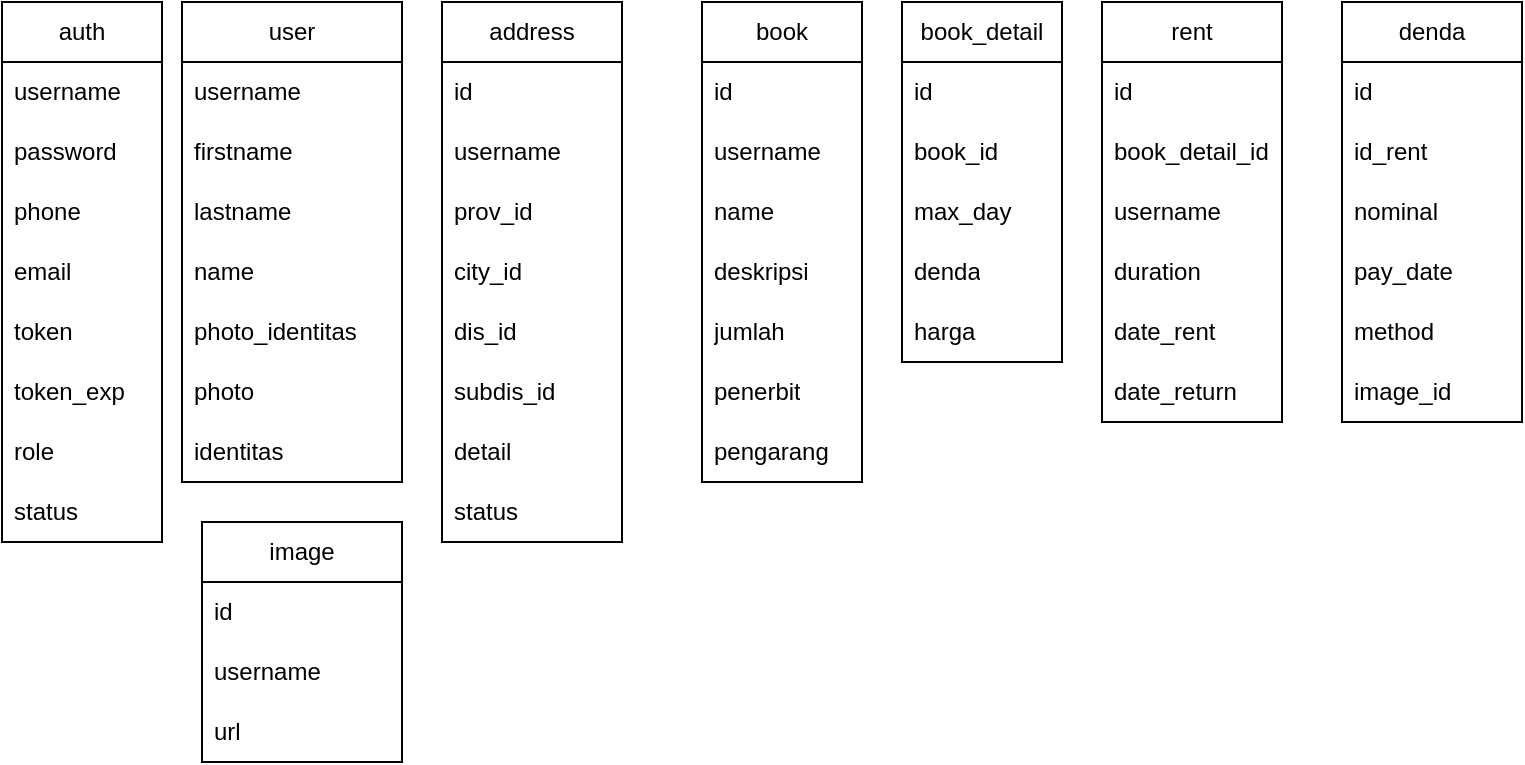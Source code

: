 <mxfile version="21.6.2" type="github">
  <diagram name="Page-1" id="vNXiYWiXoL0GvIn4Axr1">
    <mxGraphModel dx="794" dy="458" grid="1" gridSize="10" guides="1" tooltips="1" connect="1" arrows="1" fold="1" page="1" pageScale="1" pageWidth="850" pageHeight="1100" math="0" shadow="0">
      <root>
        <mxCell id="0" />
        <mxCell id="1" parent="0" />
        <mxCell id="i-gcDAGbJFq-N2YcUEPf-6" value="auth" style="swimlane;fontStyle=0;childLayout=stackLayout;horizontal=1;startSize=30;horizontalStack=0;resizeParent=1;resizeParentMax=0;resizeLast=0;collapsible=1;marginBottom=0;whiteSpace=wrap;html=1;" vertex="1" parent="1">
          <mxGeometry x="30" y="10" width="80" height="270" as="geometry" />
        </mxCell>
        <mxCell id="i-gcDAGbJFq-N2YcUEPf-7" value="username" style="text;strokeColor=none;fillColor=none;align=left;verticalAlign=middle;spacingLeft=4;spacingRight=4;overflow=hidden;points=[[0,0.5],[1,0.5]];portConstraint=eastwest;rotatable=0;whiteSpace=wrap;html=1;" vertex="1" parent="i-gcDAGbJFq-N2YcUEPf-6">
          <mxGeometry y="30" width="80" height="30" as="geometry" />
        </mxCell>
        <mxCell id="i-gcDAGbJFq-N2YcUEPf-8" value="password" style="text;strokeColor=none;fillColor=none;align=left;verticalAlign=middle;spacingLeft=4;spacingRight=4;overflow=hidden;points=[[0,0.5],[1,0.5]];portConstraint=eastwest;rotatable=0;whiteSpace=wrap;html=1;" vertex="1" parent="i-gcDAGbJFq-N2YcUEPf-6">
          <mxGeometry y="60" width="80" height="30" as="geometry" />
        </mxCell>
        <mxCell id="i-gcDAGbJFq-N2YcUEPf-9" value="phone" style="text;strokeColor=none;fillColor=none;align=left;verticalAlign=middle;spacingLeft=4;spacingRight=4;overflow=hidden;points=[[0,0.5],[1,0.5]];portConstraint=eastwest;rotatable=0;whiteSpace=wrap;html=1;" vertex="1" parent="i-gcDAGbJFq-N2YcUEPf-6">
          <mxGeometry y="90" width="80" height="30" as="geometry" />
        </mxCell>
        <mxCell id="i-gcDAGbJFq-N2YcUEPf-11" value="email" style="text;strokeColor=none;fillColor=none;align=left;verticalAlign=middle;spacingLeft=4;spacingRight=4;overflow=hidden;points=[[0,0.5],[1,0.5]];portConstraint=eastwest;rotatable=0;whiteSpace=wrap;html=1;" vertex="1" parent="i-gcDAGbJFq-N2YcUEPf-6">
          <mxGeometry y="120" width="80" height="30" as="geometry" />
        </mxCell>
        <mxCell id="i-gcDAGbJFq-N2YcUEPf-12" value="token" style="text;strokeColor=none;fillColor=none;align=left;verticalAlign=middle;spacingLeft=4;spacingRight=4;overflow=hidden;points=[[0,0.5],[1,0.5]];portConstraint=eastwest;rotatable=0;whiteSpace=wrap;html=1;" vertex="1" parent="i-gcDAGbJFq-N2YcUEPf-6">
          <mxGeometry y="150" width="80" height="30" as="geometry" />
        </mxCell>
        <mxCell id="i-gcDAGbJFq-N2YcUEPf-13" value="token_exp" style="text;strokeColor=none;fillColor=none;align=left;verticalAlign=middle;spacingLeft=4;spacingRight=4;overflow=hidden;points=[[0,0.5],[1,0.5]];portConstraint=eastwest;rotatable=0;whiteSpace=wrap;html=1;" vertex="1" parent="i-gcDAGbJFq-N2YcUEPf-6">
          <mxGeometry y="180" width="80" height="30" as="geometry" />
        </mxCell>
        <mxCell id="i-gcDAGbJFq-N2YcUEPf-21" value="role" style="text;strokeColor=none;fillColor=none;align=left;verticalAlign=middle;spacingLeft=4;spacingRight=4;overflow=hidden;points=[[0,0.5],[1,0.5]];portConstraint=eastwest;rotatable=0;whiteSpace=wrap;html=1;" vertex="1" parent="i-gcDAGbJFq-N2YcUEPf-6">
          <mxGeometry y="210" width="80" height="30" as="geometry" />
        </mxCell>
        <mxCell id="i-gcDAGbJFq-N2YcUEPf-30" value="status" style="text;strokeColor=none;fillColor=none;align=left;verticalAlign=middle;spacingLeft=4;spacingRight=4;overflow=hidden;points=[[0,0.5],[1,0.5]];portConstraint=eastwest;rotatable=0;whiteSpace=wrap;html=1;" vertex="1" parent="i-gcDAGbJFq-N2YcUEPf-6">
          <mxGeometry y="240" width="80" height="30" as="geometry" />
        </mxCell>
        <mxCell id="i-gcDAGbJFq-N2YcUEPf-32" value="user" style="swimlane;fontStyle=0;childLayout=stackLayout;horizontal=1;startSize=30;horizontalStack=0;resizeParent=1;resizeParentMax=0;resizeLast=0;collapsible=1;marginBottom=0;whiteSpace=wrap;html=1;" vertex="1" parent="1">
          <mxGeometry x="120" y="10" width="110" height="240" as="geometry" />
        </mxCell>
        <mxCell id="i-gcDAGbJFq-N2YcUEPf-33" value="username" style="text;strokeColor=none;fillColor=none;align=left;verticalAlign=middle;spacingLeft=4;spacingRight=4;overflow=hidden;points=[[0,0.5],[1,0.5]];portConstraint=eastwest;rotatable=0;whiteSpace=wrap;html=1;" vertex="1" parent="i-gcDAGbJFq-N2YcUEPf-32">
          <mxGeometry y="30" width="110" height="30" as="geometry" />
        </mxCell>
        <mxCell id="i-gcDAGbJFq-N2YcUEPf-34" value="firstname" style="text;strokeColor=none;fillColor=none;align=left;verticalAlign=middle;spacingLeft=4;spacingRight=4;overflow=hidden;points=[[0,0.5],[1,0.5]];portConstraint=eastwest;rotatable=0;whiteSpace=wrap;html=1;" vertex="1" parent="i-gcDAGbJFq-N2YcUEPf-32">
          <mxGeometry y="60" width="110" height="30" as="geometry" />
        </mxCell>
        <mxCell id="i-gcDAGbJFq-N2YcUEPf-35" value="lastname" style="text;strokeColor=none;fillColor=none;align=left;verticalAlign=middle;spacingLeft=4;spacingRight=4;overflow=hidden;points=[[0,0.5],[1,0.5]];portConstraint=eastwest;rotatable=0;whiteSpace=wrap;html=1;" vertex="1" parent="i-gcDAGbJFq-N2YcUEPf-32">
          <mxGeometry y="90" width="110" height="30" as="geometry" />
        </mxCell>
        <mxCell id="i-gcDAGbJFq-N2YcUEPf-36" value="name" style="text;strokeColor=none;fillColor=none;align=left;verticalAlign=middle;spacingLeft=4;spacingRight=4;overflow=hidden;points=[[0,0.5],[1,0.5]];portConstraint=eastwest;rotatable=0;whiteSpace=wrap;html=1;" vertex="1" parent="i-gcDAGbJFq-N2YcUEPf-32">
          <mxGeometry y="120" width="110" height="30" as="geometry" />
        </mxCell>
        <mxCell id="i-gcDAGbJFq-N2YcUEPf-104" value="photo_identitas" style="text;strokeColor=none;fillColor=none;align=left;verticalAlign=middle;spacingLeft=4;spacingRight=4;overflow=hidden;points=[[0,0.5],[1,0.5]];portConstraint=eastwest;rotatable=0;whiteSpace=wrap;html=1;" vertex="1" parent="i-gcDAGbJFq-N2YcUEPf-32">
          <mxGeometry y="150" width="110" height="30" as="geometry" />
        </mxCell>
        <mxCell id="i-gcDAGbJFq-N2YcUEPf-47" value="photo" style="text;strokeColor=none;fillColor=none;align=left;verticalAlign=middle;spacingLeft=4;spacingRight=4;overflow=hidden;points=[[0,0.5],[1,0.5]];portConstraint=eastwest;rotatable=0;whiteSpace=wrap;html=1;" vertex="1" parent="i-gcDAGbJFq-N2YcUEPf-32">
          <mxGeometry y="180" width="110" height="30" as="geometry" />
        </mxCell>
        <mxCell id="i-gcDAGbJFq-N2YcUEPf-105" value="identitas" style="text;strokeColor=none;fillColor=none;align=left;verticalAlign=middle;spacingLeft=4;spacingRight=4;overflow=hidden;points=[[0,0.5],[1,0.5]];portConstraint=eastwest;rotatable=0;whiteSpace=wrap;html=1;" vertex="1" parent="i-gcDAGbJFq-N2YcUEPf-32">
          <mxGeometry y="210" width="110" height="30" as="geometry" />
        </mxCell>
        <mxCell id="i-gcDAGbJFq-N2YcUEPf-38" value="address" style="swimlane;fontStyle=0;childLayout=stackLayout;horizontal=1;startSize=30;horizontalStack=0;resizeParent=1;resizeParentMax=0;resizeLast=0;collapsible=1;marginBottom=0;whiteSpace=wrap;html=1;" vertex="1" parent="1">
          <mxGeometry x="250" y="10" width="90" height="270" as="geometry" />
        </mxCell>
        <mxCell id="i-gcDAGbJFq-N2YcUEPf-39" value="id" style="text;strokeColor=none;fillColor=none;align=left;verticalAlign=middle;spacingLeft=4;spacingRight=4;overflow=hidden;points=[[0,0.5],[1,0.5]];portConstraint=eastwest;rotatable=0;whiteSpace=wrap;html=1;" vertex="1" parent="i-gcDAGbJFq-N2YcUEPf-38">
          <mxGeometry y="30" width="90" height="30" as="geometry" />
        </mxCell>
        <mxCell id="i-gcDAGbJFq-N2YcUEPf-55" value="username" style="text;strokeColor=none;fillColor=none;align=left;verticalAlign=middle;spacingLeft=4;spacingRight=4;overflow=hidden;points=[[0,0.5],[1,0.5]];portConstraint=eastwest;rotatable=0;whiteSpace=wrap;html=1;" vertex="1" parent="i-gcDAGbJFq-N2YcUEPf-38">
          <mxGeometry y="60" width="90" height="30" as="geometry" />
        </mxCell>
        <mxCell id="i-gcDAGbJFq-N2YcUEPf-40" value="prov_id" style="text;strokeColor=none;fillColor=none;align=left;verticalAlign=middle;spacingLeft=4;spacingRight=4;overflow=hidden;points=[[0,0.5],[1,0.5]];portConstraint=eastwest;rotatable=0;whiteSpace=wrap;html=1;" vertex="1" parent="i-gcDAGbJFq-N2YcUEPf-38">
          <mxGeometry y="90" width="90" height="30" as="geometry" />
        </mxCell>
        <mxCell id="i-gcDAGbJFq-N2YcUEPf-41" value="city_id" style="text;strokeColor=none;fillColor=none;align=left;verticalAlign=middle;spacingLeft=4;spacingRight=4;overflow=hidden;points=[[0,0.5],[1,0.5]];portConstraint=eastwest;rotatable=0;whiteSpace=wrap;html=1;" vertex="1" parent="i-gcDAGbJFq-N2YcUEPf-38">
          <mxGeometry y="120" width="90" height="30" as="geometry" />
        </mxCell>
        <mxCell id="i-gcDAGbJFq-N2YcUEPf-42" value="dis_id" style="text;strokeColor=none;fillColor=none;align=left;verticalAlign=middle;spacingLeft=4;spacingRight=4;overflow=hidden;points=[[0,0.5],[1,0.5]];portConstraint=eastwest;rotatable=0;whiteSpace=wrap;html=1;" vertex="1" parent="i-gcDAGbJFq-N2YcUEPf-38">
          <mxGeometry y="150" width="90" height="30" as="geometry" />
        </mxCell>
        <mxCell id="i-gcDAGbJFq-N2YcUEPf-43" value="subdis_id" style="text;strokeColor=none;fillColor=none;align=left;verticalAlign=middle;spacingLeft=4;spacingRight=4;overflow=hidden;points=[[0,0.5],[1,0.5]];portConstraint=eastwest;rotatable=0;whiteSpace=wrap;html=1;" vertex="1" parent="i-gcDAGbJFq-N2YcUEPf-38">
          <mxGeometry y="180" width="90" height="30" as="geometry" />
        </mxCell>
        <mxCell id="i-gcDAGbJFq-N2YcUEPf-44" value="detail" style="text;strokeColor=none;fillColor=none;align=left;verticalAlign=middle;spacingLeft=4;spacingRight=4;overflow=hidden;points=[[0,0.5],[1,0.5]];portConstraint=eastwest;rotatable=0;whiteSpace=wrap;html=1;" vertex="1" parent="i-gcDAGbJFq-N2YcUEPf-38">
          <mxGeometry y="210" width="90" height="30" as="geometry" />
        </mxCell>
        <mxCell id="i-gcDAGbJFq-N2YcUEPf-64" value="status" style="text;strokeColor=none;fillColor=none;align=left;verticalAlign=middle;spacingLeft=4;spacingRight=4;overflow=hidden;points=[[0,0.5],[1,0.5]];portConstraint=eastwest;rotatable=0;whiteSpace=wrap;html=1;" vertex="1" parent="i-gcDAGbJFq-N2YcUEPf-38">
          <mxGeometry y="240" width="90" height="30" as="geometry" />
        </mxCell>
        <mxCell id="i-gcDAGbJFq-N2YcUEPf-48" value="book" style="swimlane;fontStyle=0;childLayout=stackLayout;horizontal=1;startSize=30;horizontalStack=0;resizeParent=1;resizeParentMax=0;resizeLast=0;collapsible=1;marginBottom=0;whiteSpace=wrap;html=1;" vertex="1" parent="1">
          <mxGeometry x="380" y="10" width="80" height="240" as="geometry" />
        </mxCell>
        <mxCell id="i-gcDAGbJFq-N2YcUEPf-49" value="id" style="text;strokeColor=none;fillColor=none;align=left;verticalAlign=middle;spacingLeft=4;spacingRight=4;overflow=hidden;points=[[0,0.5],[1,0.5]];portConstraint=eastwest;rotatable=0;whiteSpace=wrap;html=1;" vertex="1" parent="i-gcDAGbJFq-N2YcUEPf-48">
          <mxGeometry y="30" width="80" height="30" as="geometry" />
        </mxCell>
        <mxCell id="i-gcDAGbJFq-N2YcUEPf-76" value="username" style="text;strokeColor=none;fillColor=none;align=left;verticalAlign=middle;spacingLeft=4;spacingRight=4;overflow=hidden;points=[[0,0.5],[1,0.5]];portConstraint=eastwest;rotatable=0;whiteSpace=wrap;html=1;" vertex="1" parent="i-gcDAGbJFq-N2YcUEPf-48">
          <mxGeometry y="60" width="80" height="30" as="geometry" />
        </mxCell>
        <mxCell id="i-gcDAGbJFq-N2YcUEPf-50" value="name" style="text;strokeColor=none;fillColor=none;align=left;verticalAlign=middle;spacingLeft=4;spacingRight=4;overflow=hidden;points=[[0,0.5],[1,0.5]];portConstraint=eastwest;rotatable=0;whiteSpace=wrap;html=1;" vertex="1" parent="i-gcDAGbJFq-N2YcUEPf-48">
          <mxGeometry y="90" width="80" height="30" as="geometry" />
        </mxCell>
        <mxCell id="i-gcDAGbJFq-N2YcUEPf-51" value="deskripsi" style="text;strokeColor=none;fillColor=none;align=left;verticalAlign=middle;spacingLeft=4;spacingRight=4;overflow=hidden;points=[[0,0.5],[1,0.5]];portConstraint=eastwest;rotatable=0;whiteSpace=wrap;html=1;" vertex="1" parent="i-gcDAGbJFq-N2YcUEPf-48">
          <mxGeometry y="120" width="80" height="30" as="geometry" />
        </mxCell>
        <mxCell id="i-gcDAGbJFq-N2YcUEPf-53" value="jumlah" style="text;strokeColor=none;fillColor=none;align=left;verticalAlign=middle;spacingLeft=4;spacingRight=4;overflow=hidden;points=[[0,0.5],[1,0.5]];portConstraint=eastwest;rotatable=0;whiteSpace=wrap;html=1;" vertex="1" parent="i-gcDAGbJFq-N2YcUEPf-48">
          <mxGeometry y="150" width="80" height="30" as="geometry" />
        </mxCell>
        <mxCell id="i-gcDAGbJFq-N2YcUEPf-77" value="penerbit" style="text;strokeColor=none;fillColor=none;align=left;verticalAlign=middle;spacingLeft=4;spacingRight=4;overflow=hidden;points=[[0,0.5],[1,0.5]];portConstraint=eastwest;rotatable=0;whiteSpace=wrap;html=1;" vertex="1" parent="i-gcDAGbJFq-N2YcUEPf-48">
          <mxGeometry y="180" width="80" height="30" as="geometry" />
        </mxCell>
        <mxCell id="i-gcDAGbJFq-N2YcUEPf-54" value="pengarang" style="text;strokeColor=none;fillColor=none;align=left;verticalAlign=middle;spacingLeft=4;spacingRight=4;overflow=hidden;points=[[0,0.5],[1,0.5]];portConstraint=eastwest;rotatable=0;whiteSpace=wrap;html=1;" vertex="1" parent="i-gcDAGbJFq-N2YcUEPf-48">
          <mxGeometry y="210" width="80" height="30" as="geometry" />
        </mxCell>
        <mxCell id="i-gcDAGbJFq-N2YcUEPf-65" value="image" style="swimlane;fontStyle=0;childLayout=stackLayout;horizontal=1;startSize=30;horizontalStack=0;resizeParent=1;resizeParentMax=0;resizeLast=0;collapsible=1;marginBottom=0;whiteSpace=wrap;html=1;" vertex="1" parent="1">
          <mxGeometry x="130" y="270" width="100" height="120" as="geometry" />
        </mxCell>
        <mxCell id="i-gcDAGbJFq-N2YcUEPf-66" value="id" style="text;strokeColor=none;fillColor=none;align=left;verticalAlign=middle;spacingLeft=4;spacingRight=4;overflow=hidden;points=[[0,0.5],[1,0.5]];portConstraint=eastwest;rotatable=0;whiteSpace=wrap;html=1;" vertex="1" parent="i-gcDAGbJFq-N2YcUEPf-65">
          <mxGeometry y="30" width="100" height="30" as="geometry" />
        </mxCell>
        <mxCell id="i-gcDAGbJFq-N2YcUEPf-67" value="username" style="text;strokeColor=none;fillColor=none;align=left;verticalAlign=middle;spacingLeft=4;spacingRight=4;overflow=hidden;points=[[0,0.5],[1,0.5]];portConstraint=eastwest;rotatable=0;whiteSpace=wrap;html=1;" vertex="1" parent="i-gcDAGbJFq-N2YcUEPf-65">
          <mxGeometry y="60" width="100" height="30" as="geometry" />
        </mxCell>
        <mxCell id="i-gcDAGbJFq-N2YcUEPf-68" value="url" style="text;strokeColor=none;fillColor=none;align=left;verticalAlign=middle;spacingLeft=4;spacingRight=4;overflow=hidden;points=[[0,0.5],[1,0.5]];portConstraint=eastwest;rotatable=0;whiteSpace=wrap;html=1;" vertex="1" parent="i-gcDAGbJFq-N2YcUEPf-65">
          <mxGeometry y="90" width="100" height="30" as="geometry" />
        </mxCell>
        <mxCell id="i-gcDAGbJFq-N2YcUEPf-78" value="book_detail" style="swimlane;fontStyle=0;childLayout=stackLayout;horizontal=1;startSize=30;horizontalStack=0;resizeParent=1;resizeParentMax=0;resizeLast=0;collapsible=1;marginBottom=0;whiteSpace=wrap;html=1;" vertex="1" parent="1">
          <mxGeometry x="480" y="10" width="80" height="180" as="geometry" />
        </mxCell>
        <mxCell id="i-gcDAGbJFq-N2YcUEPf-79" value="id" style="text;strokeColor=none;fillColor=none;align=left;verticalAlign=middle;spacingLeft=4;spacingRight=4;overflow=hidden;points=[[0,0.5],[1,0.5]];portConstraint=eastwest;rotatable=0;whiteSpace=wrap;html=1;" vertex="1" parent="i-gcDAGbJFq-N2YcUEPf-78">
          <mxGeometry y="30" width="80" height="30" as="geometry" />
        </mxCell>
        <mxCell id="i-gcDAGbJFq-N2YcUEPf-87" value="book_id" style="text;strokeColor=none;fillColor=none;align=left;verticalAlign=middle;spacingLeft=4;spacingRight=4;overflow=hidden;points=[[0,0.5],[1,0.5]];portConstraint=eastwest;rotatable=0;whiteSpace=wrap;html=1;" vertex="1" parent="i-gcDAGbJFq-N2YcUEPf-78">
          <mxGeometry y="60" width="80" height="30" as="geometry" />
        </mxCell>
        <mxCell id="i-gcDAGbJFq-N2YcUEPf-80" value="max_day" style="text;strokeColor=none;fillColor=none;align=left;verticalAlign=middle;spacingLeft=4;spacingRight=4;overflow=hidden;points=[[0,0.5],[1,0.5]];portConstraint=eastwest;rotatable=0;whiteSpace=wrap;html=1;" vertex="1" parent="i-gcDAGbJFq-N2YcUEPf-78">
          <mxGeometry y="90" width="80" height="30" as="geometry" />
        </mxCell>
        <mxCell id="i-gcDAGbJFq-N2YcUEPf-81" value="denda" style="text;strokeColor=none;fillColor=none;align=left;verticalAlign=middle;spacingLeft=4;spacingRight=4;overflow=hidden;points=[[0,0.5],[1,0.5]];portConstraint=eastwest;rotatable=0;whiteSpace=wrap;html=1;" vertex="1" parent="i-gcDAGbJFq-N2YcUEPf-78">
          <mxGeometry y="120" width="80" height="30" as="geometry" />
        </mxCell>
        <mxCell id="i-gcDAGbJFq-N2YcUEPf-83" value="harga" style="text;strokeColor=none;fillColor=none;align=left;verticalAlign=middle;spacingLeft=4;spacingRight=4;overflow=hidden;points=[[0,0.5],[1,0.5]];portConstraint=eastwest;rotatable=0;whiteSpace=wrap;html=1;" vertex="1" parent="i-gcDAGbJFq-N2YcUEPf-78">
          <mxGeometry y="150" width="80" height="30" as="geometry" />
        </mxCell>
        <mxCell id="i-gcDAGbJFq-N2YcUEPf-88" value="rent" style="swimlane;fontStyle=0;childLayout=stackLayout;horizontal=1;startSize=30;horizontalStack=0;resizeParent=1;resizeParentMax=0;resizeLast=0;collapsible=1;marginBottom=0;whiteSpace=wrap;html=1;" vertex="1" parent="1">
          <mxGeometry x="580" y="10" width="90" height="210" as="geometry" />
        </mxCell>
        <mxCell id="i-gcDAGbJFq-N2YcUEPf-89" value="id" style="text;strokeColor=none;fillColor=none;align=left;verticalAlign=middle;spacingLeft=4;spacingRight=4;overflow=hidden;points=[[0,0.5],[1,0.5]];portConstraint=eastwest;rotatable=0;whiteSpace=wrap;html=1;" vertex="1" parent="i-gcDAGbJFq-N2YcUEPf-88">
          <mxGeometry y="30" width="90" height="30" as="geometry" />
        </mxCell>
        <mxCell id="i-gcDAGbJFq-N2YcUEPf-90" value="book_detail_id" style="text;strokeColor=none;fillColor=none;align=left;verticalAlign=middle;spacingLeft=4;spacingRight=4;overflow=hidden;points=[[0,0.5],[1,0.5]];portConstraint=eastwest;rotatable=0;whiteSpace=wrap;html=1;" vertex="1" parent="i-gcDAGbJFq-N2YcUEPf-88">
          <mxGeometry y="60" width="90" height="30" as="geometry" />
        </mxCell>
        <mxCell id="i-gcDAGbJFq-N2YcUEPf-91" value="username" style="text;strokeColor=none;fillColor=none;align=left;verticalAlign=middle;spacingLeft=4;spacingRight=4;overflow=hidden;points=[[0,0.5],[1,0.5]];portConstraint=eastwest;rotatable=0;whiteSpace=wrap;html=1;" vertex="1" parent="i-gcDAGbJFq-N2YcUEPf-88">
          <mxGeometry y="90" width="90" height="30" as="geometry" />
        </mxCell>
        <mxCell id="i-gcDAGbJFq-N2YcUEPf-92" value="duration" style="text;strokeColor=none;fillColor=none;align=left;verticalAlign=middle;spacingLeft=4;spacingRight=4;overflow=hidden;points=[[0,0.5],[1,0.5]];portConstraint=eastwest;rotatable=0;whiteSpace=wrap;html=1;" vertex="1" parent="i-gcDAGbJFq-N2YcUEPf-88">
          <mxGeometry y="120" width="90" height="30" as="geometry" />
        </mxCell>
        <mxCell id="i-gcDAGbJFq-N2YcUEPf-94" value="date_rent" style="text;strokeColor=none;fillColor=none;align=left;verticalAlign=middle;spacingLeft=4;spacingRight=4;overflow=hidden;points=[[0,0.5],[1,0.5]];portConstraint=eastwest;rotatable=0;whiteSpace=wrap;html=1;" vertex="1" parent="i-gcDAGbJFq-N2YcUEPf-88">
          <mxGeometry y="150" width="90" height="30" as="geometry" />
        </mxCell>
        <mxCell id="i-gcDAGbJFq-N2YcUEPf-93" value="date_return" style="text;strokeColor=none;fillColor=none;align=left;verticalAlign=middle;spacingLeft=4;spacingRight=4;overflow=hidden;points=[[0,0.5],[1,0.5]];portConstraint=eastwest;rotatable=0;whiteSpace=wrap;html=1;" vertex="1" parent="i-gcDAGbJFq-N2YcUEPf-88">
          <mxGeometry y="180" width="90" height="30" as="geometry" />
        </mxCell>
        <mxCell id="i-gcDAGbJFq-N2YcUEPf-95" value="denda" style="swimlane;fontStyle=0;childLayout=stackLayout;horizontal=1;startSize=30;horizontalStack=0;resizeParent=1;resizeParentMax=0;resizeLast=0;collapsible=1;marginBottom=0;whiteSpace=wrap;html=1;" vertex="1" parent="1">
          <mxGeometry x="700" y="10" width="90" height="210" as="geometry" />
        </mxCell>
        <mxCell id="i-gcDAGbJFq-N2YcUEPf-96" value="id" style="text;strokeColor=none;fillColor=none;align=left;verticalAlign=middle;spacingLeft=4;spacingRight=4;overflow=hidden;points=[[0,0.5],[1,0.5]];portConstraint=eastwest;rotatable=0;whiteSpace=wrap;html=1;" vertex="1" parent="i-gcDAGbJFq-N2YcUEPf-95">
          <mxGeometry y="30" width="90" height="30" as="geometry" />
        </mxCell>
        <mxCell id="i-gcDAGbJFq-N2YcUEPf-97" value="id_rent" style="text;strokeColor=none;fillColor=none;align=left;verticalAlign=middle;spacingLeft=4;spacingRight=4;overflow=hidden;points=[[0,0.5],[1,0.5]];portConstraint=eastwest;rotatable=0;whiteSpace=wrap;html=1;" vertex="1" parent="i-gcDAGbJFq-N2YcUEPf-95">
          <mxGeometry y="60" width="90" height="30" as="geometry" />
        </mxCell>
        <mxCell id="i-gcDAGbJFq-N2YcUEPf-98" value="nominal" style="text;strokeColor=none;fillColor=none;align=left;verticalAlign=middle;spacingLeft=4;spacingRight=4;overflow=hidden;points=[[0,0.5],[1,0.5]];portConstraint=eastwest;rotatable=0;whiteSpace=wrap;html=1;" vertex="1" parent="i-gcDAGbJFq-N2YcUEPf-95">
          <mxGeometry y="90" width="90" height="30" as="geometry" />
        </mxCell>
        <mxCell id="i-gcDAGbJFq-N2YcUEPf-101" value="pay_date" style="text;strokeColor=none;fillColor=none;align=left;verticalAlign=middle;spacingLeft=4;spacingRight=4;overflow=hidden;points=[[0,0.5],[1,0.5]];portConstraint=eastwest;rotatable=0;whiteSpace=wrap;html=1;" vertex="1" parent="i-gcDAGbJFq-N2YcUEPf-95">
          <mxGeometry y="120" width="90" height="30" as="geometry" />
        </mxCell>
        <mxCell id="i-gcDAGbJFq-N2YcUEPf-102" value="method" style="text;strokeColor=none;fillColor=none;align=left;verticalAlign=middle;spacingLeft=4;spacingRight=4;overflow=hidden;points=[[0,0.5],[1,0.5]];portConstraint=eastwest;rotatable=0;whiteSpace=wrap;html=1;" vertex="1" parent="i-gcDAGbJFq-N2YcUEPf-95">
          <mxGeometry y="150" width="90" height="30" as="geometry" />
        </mxCell>
        <mxCell id="i-gcDAGbJFq-N2YcUEPf-103" value="image_id" style="text;strokeColor=none;fillColor=none;align=left;verticalAlign=middle;spacingLeft=4;spacingRight=4;overflow=hidden;points=[[0,0.5],[1,0.5]];portConstraint=eastwest;rotatable=0;whiteSpace=wrap;html=1;" vertex="1" parent="i-gcDAGbJFq-N2YcUEPf-95">
          <mxGeometry y="180" width="90" height="30" as="geometry" />
        </mxCell>
      </root>
    </mxGraphModel>
  </diagram>
</mxfile>
